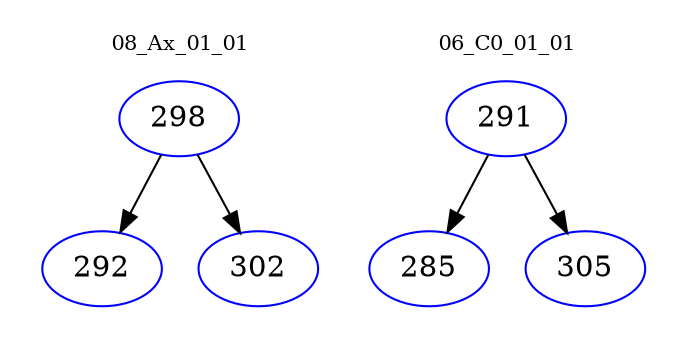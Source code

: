 digraph{
subgraph cluster_0 {
color = white
label = "08_Ax_01_01";
fontsize=10;
T0_298 [label="298", color="blue"]
T0_298 -> T0_292 [color="black"]
T0_292 [label="292", color="blue"]
T0_298 -> T0_302 [color="black"]
T0_302 [label="302", color="blue"]
}
subgraph cluster_1 {
color = white
label = "06_C0_01_01";
fontsize=10;
T1_291 [label="291", color="blue"]
T1_291 -> T1_285 [color="black"]
T1_285 [label="285", color="blue"]
T1_291 -> T1_305 [color="black"]
T1_305 [label="305", color="blue"]
}
}
